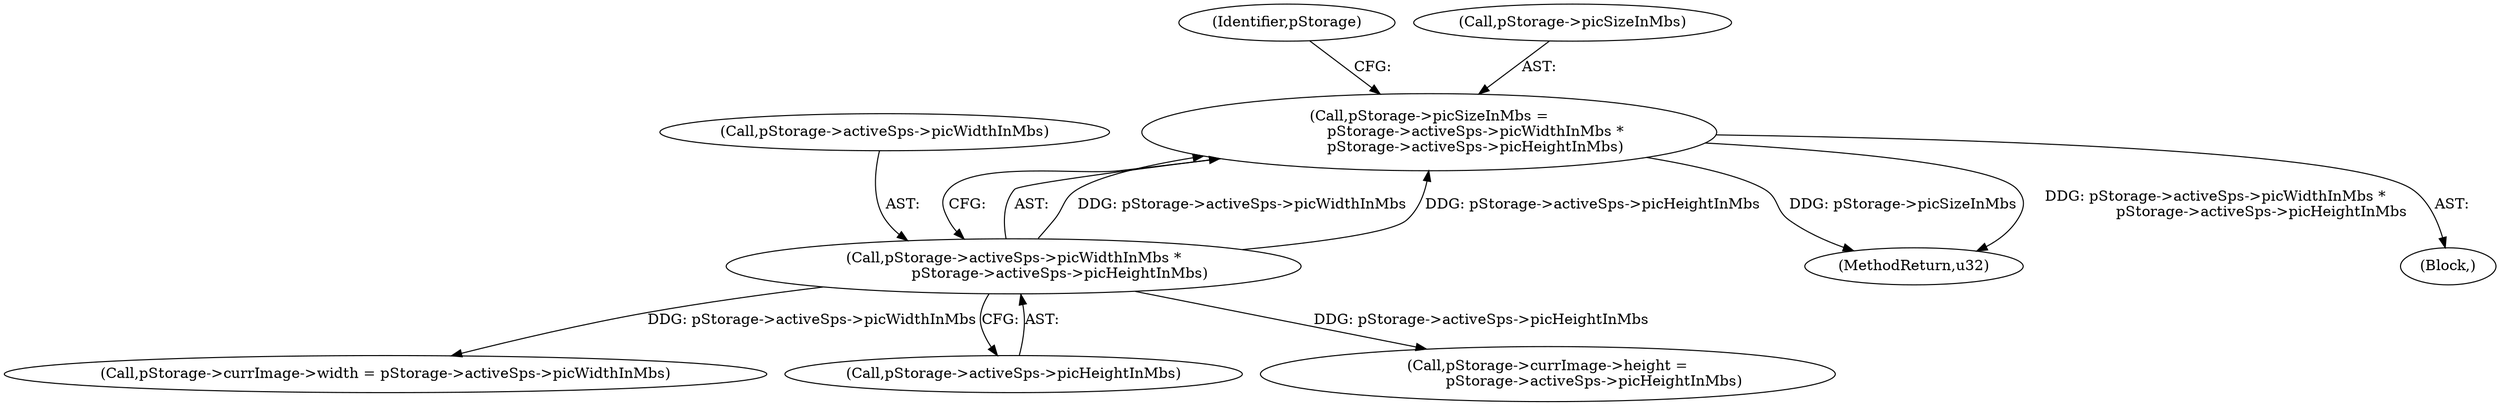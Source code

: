 digraph "0_Android_60547808ca4e9cfac50028c00c58a6ceb2319301@pointer" {
"1000467" [label="(Call,pStorage->picSizeInMbs =\n                    pStorage->activeSps->picWidthInMbs *\n                    pStorage->activeSps->picHeightInMbs)"];
"1000471" [label="(Call,pStorage->activeSps->picWidthInMbs *\n                    pStorage->activeSps->picHeightInMbs)"];
"1000472" [label="(Call,pStorage->activeSps->picWidthInMbs)"];
"1000485" [label="(Identifier,pStorage)"];
"1000482" [label="(Call,pStorage->currImage->width = pStorage->activeSps->picWidthInMbs)"];
"1000467" [label="(Call,pStorage->picSizeInMbs =\n                    pStorage->activeSps->picWidthInMbs *\n                    pStorage->activeSps->picHeightInMbs)"];
"1000468" [label="(Call,pStorage->picSizeInMbs)"];
"1000432" [label="(Block,)"];
"1000477" [label="(Call,pStorage->activeSps->picHeightInMbs)"];
"1000493" [label="(Call,pStorage->currImage->height =\n                    pStorage->activeSps->picHeightInMbs)"];
"1000471" [label="(Call,pStorage->activeSps->picWidthInMbs *\n                    pStorage->activeSps->picHeightInMbs)"];
"1000533" [label="(MethodReturn,u32)"];
"1000467" -> "1000432"  [label="AST: "];
"1000467" -> "1000471"  [label="CFG: "];
"1000468" -> "1000467"  [label="AST: "];
"1000471" -> "1000467"  [label="AST: "];
"1000485" -> "1000467"  [label="CFG: "];
"1000467" -> "1000533"  [label="DDG: pStorage->picSizeInMbs"];
"1000467" -> "1000533"  [label="DDG: pStorage->activeSps->picWidthInMbs *\n                    pStorage->activeSps->picHeightInMbs"];
"1000471" -> "1000467"  [label="DDG: pStorage->activeSps->picWidthInMbs"];
"1000471" -> "1000467"  [label="DDG: pStorage->activeSps->picHeightInMbs"];
"1000471" -> "1000477"  [label="CFG: "];
"1000472" -> "1000471"  [label="AST: "];
"1000477" -> "1000471"  [label="AST: "];
"1000471" -> "1000482"  [label="DDG: pStorage->activeSps->picWidthInMbs"];
"1000471" -> "1000493"  [label="DDG: pStorage->activeSps->picHeightInMbs"];
}
